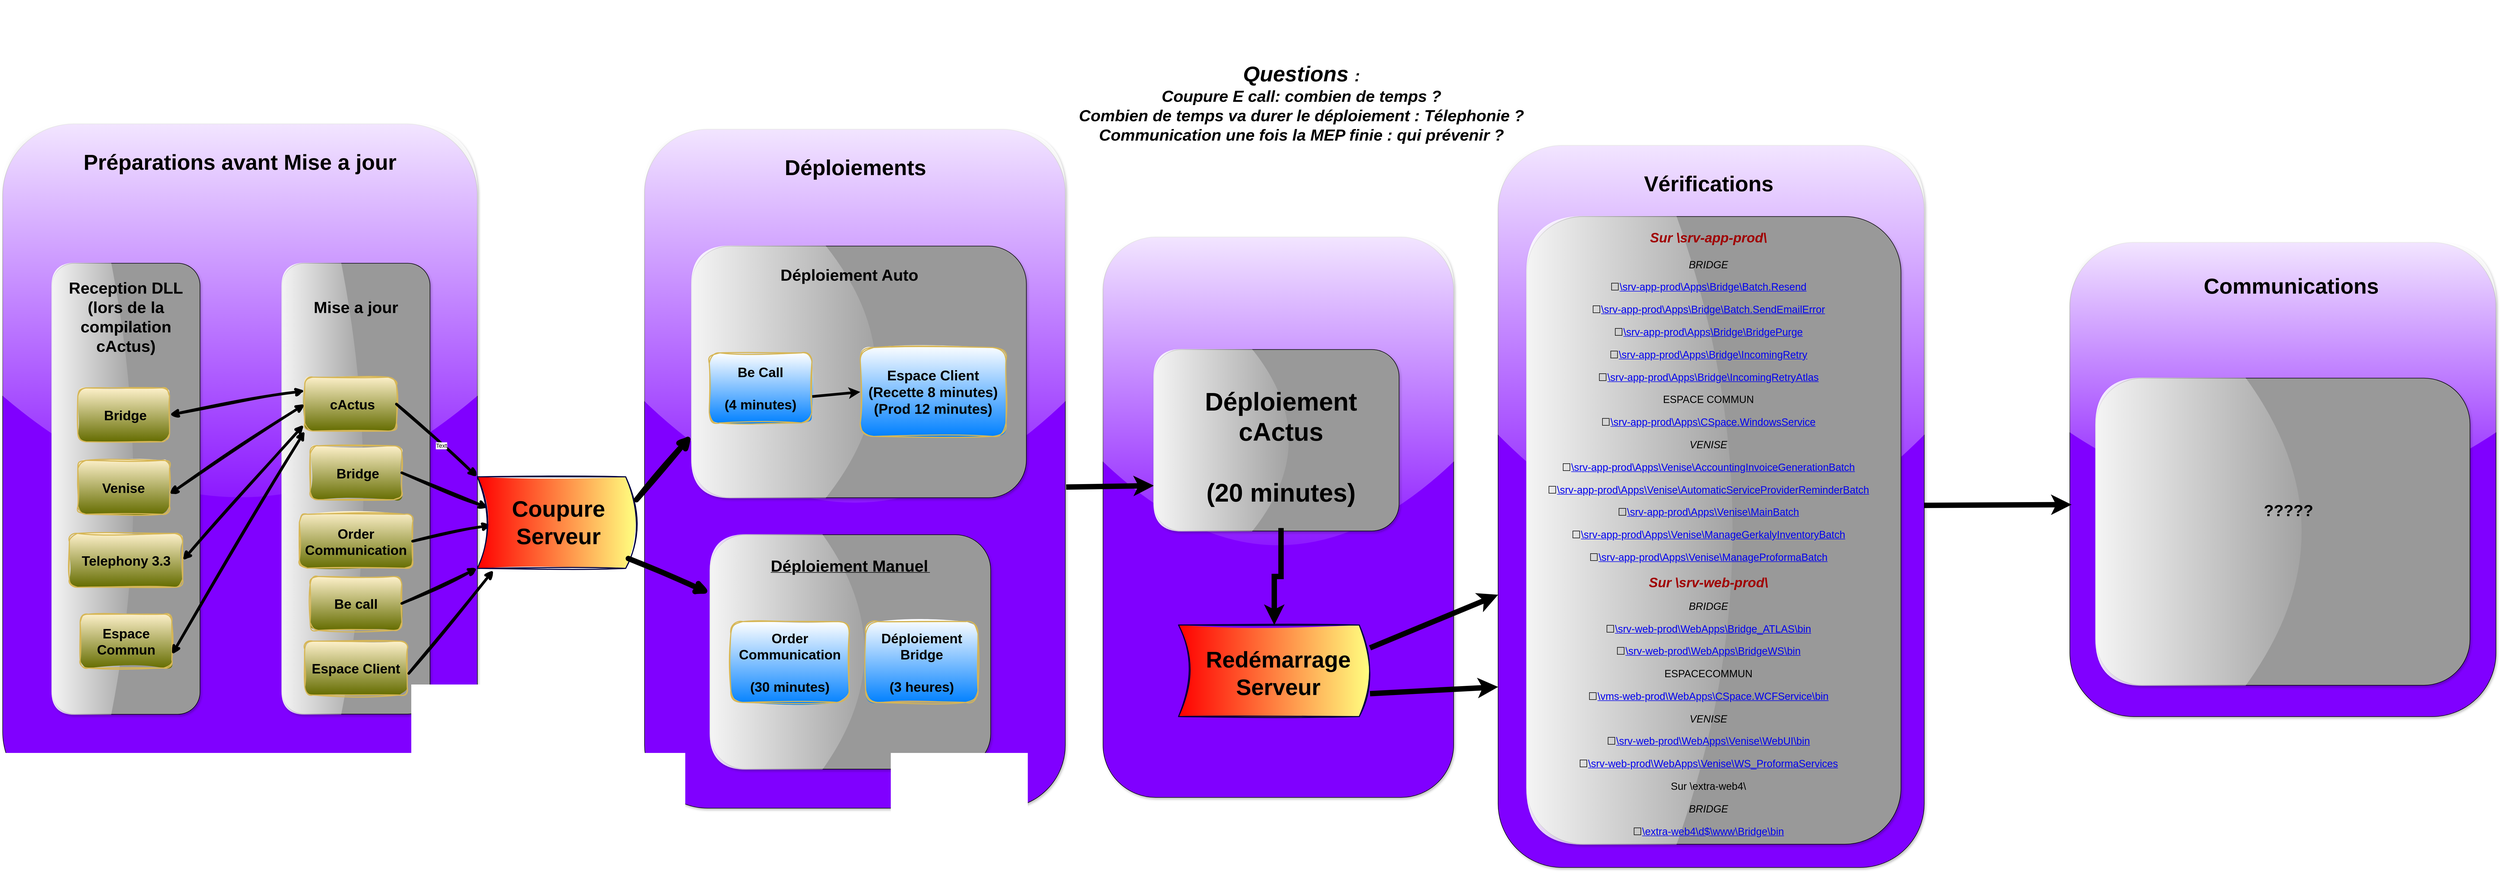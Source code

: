 <mxfile version="21.8.0" type="github">
  <diagram name="Page-1" id="7k1aj2y8sR3ZM2Jb246o">
    <mxGraphModel dx="3695" dy="2621" grid="1" gridSize="10" guides="1" tooltips="1" connect="1" arrows="1" fold="1" page="1" pageScale="1" pageWidth="827" pageHeight="1169" background="#ffffff" math="0" shadow="0">
      <root>
        <mxCell id="0" />
        <mxCell id="1" parent="0" />
        <mxCell id="D4PAs6iwr3IipX_CCxTV-12" value="" style="rounded=1;whiteSpace=wrap;html=1;glass=1;shadow=1;fillColor=#8000ff;fillStyle=auto;" vertex="1" parent="1">
          <mxGeometry x="1290" y="70" width="650" height="1040" as="geometry" />
        </mxCell>
        <mxCell id="R8f2JgNvHEQ_gIDhfDC0-46" value="" style="rounded=1;whiteSpace=wrap;html=1;glass=1;shadow=1;fillColor=#8000ff;fillStyle=auto;" parent="1" vertex="1">
          <mxGeometry x="3082.5" y="80" width="790" height="880" as="geometry" />
        </mxCell>
        <mxCell id="R8f2JgNvHEQ_gIDhfDC0-31" value="" style="rounded=1;whiteSpace=wrap;html=1;glass=1;shadow=1;fillColor=#8000ff;fillStyle=auto;" parent="1" vertex="1">
          <mxGeometry x="440" y="-130" width="780" height="1260" as="geometry" />
        </mxCell>
        <mxCell id="R8f2JgNvHEQ_gIDhfDC0-28" value="" style="rounded=1;whiteSpace=wrap;html=1;glass=1;shadow=1;fillColor=#8000ff;fillStyle=auto;" parent="1" vertex="1">
          <mxGeometry x="-750" y="-140" width="880" height="1260" as="geometry" />
        </mxCell>
        <mxCell id="R8f2JgNvHEQ_gIDhfDC0-17" value="" style="rounded=1;whiteSpace=wrap;html=1;rotation=-90;fillColor=#999999;shadow=1;glass=1;" parent="1" vertex="1">
          <mxGeometry x="604.17" y="580" width="435.05" height="520" as="geometry" />
        </mxCell>
        <mxCell id="R8f2JgNvHEQ_gIDhfDC0-15" value="" style="rounded=1;whiteSpace=wrap;html=1;rotation=-90;fillColor=#999999;shadow=1;glass=1;" parent="1" vertex="1">
          <mxGeometry x="604.17" y="10" width="466.97" height="620.44" as="geometry" />
        </mxCell>
        <mxCell id="R8f2JgNvHEQ_gIDhfDC0-8" value="" style="rounded=1;whiteSpace=wrap;html=1;rotation=-90;fillColor=#999999;shadow=1;glass=1;" parent="1" vertex="1">
          <mxGeometry x="-940" y="400" width="837.18" height="274.38" as="geometry" />
        </mxCell>
        <mxCell id="R8f2JgNvHEQ_gIDhfDC0-7" value="" style="rounded=1;whiteSpace=wrap;html=1;rotation=-90;fillColor=#999999;shadow=1;glass=1;" parent="1" vertex="1">
          <mxGeometry x="-513.4" y="399.81" width="836.8" height="274.38" as="geometry" />
        </mxCell>
        <mxCell id="wenwSTG3TXSl4FGpa-59-1" value="&lt;div style=&quot;font-size: 25px;&quot;&gt;&lt;font style=&quot;font-size: 25px;&quot;&gt;&lt;b&gt;&amp;nbsp;Bridge&lt;/b&gt;&lt;b&gt;&lt;font style=&quot;font-size: 25px;&quot;&gt;&lt;br&gt;&lt;/font&gt;&lt;/b&gt;&lt;/font&gt;&lt;/div&gt;" style="rounded=1;whiteSpace=wrap;html=1;fillColor=#fff2cc;strokeColor=#d6b656;gradientColor=#646c00;sketch=1;curveFitting=1;jiggle=2;shadow=0;strokeWidth=2;" parent="1" vertex="1">
          <mxGeometry x="-180" y="457.5" width="170" height="100" as="geometry" />
        </mxCell>
        <mxCell id="wenwSTG3TXSl4FGpa-59-3" value="&lt;div style=&quot;font-size: 21px;&quot;&gt;&lt;font size=&quot;1&quot;&gt;&lt;b&gt;&lt;font style=&quot;font-size: 25px;&quot;&gt;&amp;nbsp;cActus&lt;/font&gt;&lt;/b&gt;&lt;/font&gt;&lt;/div&gt;" style="rounded=1;whiteSpace=wrap;html=1;fillColor=#fff2cc;strokeColor=#d6b656;gradientColor=#646c00;sketch=1;curveFitting=1;jiggle=2;shadow=0;strokeWidth=2;" parent="1" vertex="1">
          <mxGeometry x="-190" y="330" width="170" height="100" as="geometry" />
        </mxCell>
        <mxCell id="wenwSTG3TXSl4FGpa-59-4" value="" style="endArrow=classic;html=1;rounded=0;exitX=1;exitY=0.5;exitDx=0;exitDy=0;entryX=0.933;entryY=0.661;entryDx=0;entryDy=0;sketch=1;curveFitting=1;jiggle=2;shadow=0;strokeWidth=5;entryPerimeter=0;" parent="1" source="wenwSTG3TXSl4FGpa-59-1" target="wenwSTG3TXSl4FGpa-59-17" edge="1">
          <mxGeometry width="50" height="50" relative="1" as="geometry">
            <mxPoint x="200" y="670" as="sourcePoint" />
            <mxPoint x="137.98" y="574.98" as="targetPoint" />
          </mxGeometry>
        </mxCell>
        <mxCell id="wenwSTG3TXSl4FGpa-59-5" value="" style="endArrow=classic;html=1;rounded=0;exitX=1;exitY=0.5;exitDx=0;exitDy=0;entryX=1;entryY=1;entryDx=0;entryDy=0;sketch=1;curveFitting=1;jiggle=2;shadow=0;strokeWidth=5;" parent="1" source="wenwSTG3TXSl4FGpa-59-3" target="wenwSTG3TXSl4FGpa-59-17" edge="1">
          <mxGeometry width="50" height="50" relative="1" as="geometry">
            <mxPoint x="80" y="540" as="sourcePoint" />
            <mxPoint x="139.0" y="595.0" as="targetPoint" />
          </mxGeometry>
        </mxCell>
        <mxCell id="R8f2JgNvHEQ_gIDhfDC0-33" value="Text" style="edgeLabel;html=1;align=center;verticalAlign=middle;resizable=0;points=[];" parent="wenwSTG3TXSl4FGpa-59-5" vertex="1" connectable="0">
          <mxGeometry x="0.125" y="-1" relative="1" as="geometry">
            <mxPoint x="-1" as="offset" />
          </mxGeometry>
        </mxCell>
        <mxCell id="wenwSTG3TXSl4FGpa-59-7" value="&lt;div style=&quot;font-size: 25px;&quot;&gt;&lt;font style=&quot;font-size: 25px;&quot;&gt;&lt;b&gt;Order Communication&lt;/b&gt; &lt;br&gt;&lt;/font&gt;&lt;/div&gt;" style="rounded=1;whiteSpace=wrap;html=1;fillColor=#fff2cc;strokeColor=#d6b656;gradientColor=#646c00;sketch=1;curveFitting=1;jiggle=2;shadow=0;strokeWidth=2;" parent="1" vertex="1">
          <mxGeometry x="-200" y="584.5" width="210" height="100" as="geometry" />
        </mxCell>
        <mxCell id="wenwSTG3TXSl4FGpa-59-8" value="" style="endArrow=classic;html=1;rounded=0;exitX=1;exitY=0.5;exitDx=0;exitDy=0;entryX=0.911;entryY=0.475;entryDx=0;entryDy=0;sketch=1;curveFitting=1;jiggle=2;shadow=0;strokeWidth=5;entryPerimeter=0;" parent="1" source="wenwSTG3TXSl4FGpa-59-7" target="wenwSTG3TXSl4FGpa-59-17" edge="1">
          <mxGeometry width="50" height="50" relative="1" as="geometry">
            <mxPoint y="650" as="sourcePoint" />
            <mxPoint x="139.0" y="630.0" as="targetPoint" />
          </mxGeometry>
        </mxCell>
        <mxCell id="wenwSTG3TXSl4FGpa-59-9" value="&lt;div style=&quot;font-size: 25px;&quot;&gt;&lt;font style=&quot;font-size: 25px;&quot;&gt;&lt;b&gt;Be call&lt;/b&gt;&lt;br&gt;&lt;/font&gt;&lt;/div&gt;" style="rounded=1;whiteSpace=wrap;html=1;fillColor=#fff2cc;strokeColor=#d6b656;gradientColor=#646c00;sketch=1;curveFitting=1;jiggle=2;shadow=0;strokeWidth=2;" parent="1" vertex="1">
          <mxGeometry x="-180" y="700" width="170" height="100" as="geometry" />
        </mxCell>
        <mxCell id="wenwSTG3TXSl4FGpa-59-10" value="" style="endArrow=classic;html=1;rounded=0;exitX=1;exitY=0.5;exitDx=0;exitDy=0;entryX=1;entryY=0;entryDx=0;entryDy=0;sketch=1;curveFitting=1;jiggle=2;shadow=0;strokeWidth=5;" parent="1" source="wenwSTG3TXSl4FGpa-59-9" target="wenwSTG3TXSl4FGpa-59-17" edge="1">
          <mxGeometry width="50" height="50" relative="1" as="geometry">
            <mxPoint y="700" as="sourcePoint" />
            <mxPoint x="140.02" y="657.02" as="targetPoint" />
          </mxGeometry>
        </mxCell>
        <mxCell id="wenwSTG3TXSl4FGpa-59-11" value="&lt;div style=&quot;font-size: 21px;&quot;&gt;&lt;font size=&quot;1&quot;&gt;&lt;b style=&quot;font-size: 25px;&quot;&gt;Telephony 3.3&lt;/b&gt;&lt;/font&gt;&lt;/div&gt;" style="rounded=1;whiteSpace=wrap;html=1;fillColor=#fff2cc;strokeColor=#d6b656;gradientColor=#646c00;sketch=1;curveFitting=1;jiggle=2;shadow=0;strokeWidth=2;" parent="1" vertex="1">
          <mxGeometry x="-626.41" y="620" width="210" height="100" as="geometry" />
        </mxCell>
        <mxCell id="wenwSTG3TXSl4FGpa-59-13" value="" style="endArrow=classic;startArrow=classic;html=1;rounded=0;exitX=-0.01;exitY=0.884;exitDx=0;exitDy=0;entryX=1;entryY=0.5;entryDx=0;entryDy=0;sketch=1;curveFitting=1;jiggle=2;shadow=0;strokeWidth=5;exitPerimeter=0;" parent="1" source="wenwSTG3TXSl4FGpa-59-3" target="wenwSTG3TXSl4FGpa-59-11" edge="1">
          <mxGeometry width="50" height="50" relative="1" as="geometry">
            <mxPoint x="310" y="600" as="sourcePoint" />
            <mxPoint x="360" y="550" as="targetPoint" />
            <Array as="points" />
          </mxGeometry>
        </mxCell>
        <mxCell id="wenwSTG3TXSl4FGpa-59-14" value="&lt;div style=&quot;font-size: 21px;&quot;&gt;&lt;font size=&quot;1&quot;&gt;&lt;b style=&quot;font-size: 25px;&quot;&gt;Venise&lt;/b&gt;&lt;/font&gt;&lt;/div&gt;" style="rounded=1;whiteSpace=wrap;html=1;fillColor=#fff2cc;strokeColor=#d6b656;gradientColor=#646c00;sketch=1;curveFitting=1;jiggle=2;shadow=0;strokeWidth=2;" parent="1" vertex="1">
          <mxGeometry x="-610.71" y="484.5" width="170" height="100" as="geometry" />
        </mxCell>
        <mxCell id="wenwSTG3TXSl4FGpa-59-17" value="" style="shape=dataStorage;whiteSpace=wrap;html=1;fixedSize=1;rotation=-180;gradientColor=#ff0000;fillColor=#ffff80;gradientDirection=east;sketch=1;curveFitting=1;jiggle=2;shadow=0;strokeWidth=2;strokeColor=#000040;" parent="1" vertex="1">
          <mxGeometry x="130" y="515" width="295" height="170" as="geometry" />
        </mxCell>
        <mxCell id="wenwSTG3TXSl4FGpa-59-18" value="&lt;font style=&quot;font-size: 42px;&quot;&gt;&lt;br&gt;&lt;b&gt;&lt;font style=&quot;font-size: 42px;&quot;&gt;Coupure Serveur&lt;/font&gt;&lt;/b&gt;&lt;br&gt;&lt;br&gt;&lt;/font&gt;" style="text;html=1;strokeColor=none;fillColor=none;align=center;verticalAlign=middle;whiteSpace=wrap;rounded=0;" parent="1" vertex="1">
          <mxGeometry x="190" y="557.5" width="180.62" height="85" as="geometry" />
        </mxCell>
        <mxCell id="R8f2JgNvHEQ_gIDhfDC0-3" value="&lt;b style=&quot;font-size: 30px;&quot;&gt;Mise a jour &lt;br&gt;&lt;/b&gt;" style="text;html=1;strokeColor=none;fillColor=none;align=center;verticalAlign=middle;whiteSpace=wrap;rounded=0;" parent="1" vertex="1">
          <mxGeometry x="-210" y="170" width="230" height="60" as="geometry" />
        </mxCell>
        <mxCell id="R8f2JgNvHEQ_gIDhfDC0-9" value="&lt;font style=&quot;font-size: 30px;&quot;&gt;&lt;b&gt;Reception DLL (lors de la compilation cActus)&lt;/b&gt;&lt;font style=&quot;font-size: 30px;&quot;&gt;&lt;b&gt;&lt;br&gt;&lt;/b&gt;&lt;/font&gt;&lt;/font&gt;" style="text;html=1;strokeColor=none;fillColor=none;align=center;verticalAlign=middle;whiteSpace=wrap;rounded=0;" parent="1" vertex="1">
          <mxGeometry x="-630.71" y="150" width="218.59" height="135" as="geometry" />
        </mxCell>
        <mxCell id="R8f2JgNvHEQ_gIDhfDC0-10" value="" style="endArrow=classic;startArrow=classic;html=1;rounded=0;entryX=0.998;entryY=0.627;entryDx=0;entryDy=0;sketch=1;curveFitting=1;jiggle=2;shadow=0;strokeWidth=5;entryPerimeter=0;exitX=0;exitY=0.5;exitDx=0;exitDy=0;" parent="1" source="wenwSTG3TXSl4FGpa-59-3" target="wenwSTG3TXSl4FGpa-59-14" edge="1">
          <mxGeometry width="50" height="50" relative="1" as="geometry">
            <mxPoint x="-170" y="580" as="sourcePoint" />
            <mxPoint x="-440" y="680" as="targetPoint" />
            <Array as="points" />
          </mxGeometry>
        </mxCell>
        <mxCell id="R8f2JgNvHEQ_gIDhfDC0-12" value="&lt;div style=&quot;font-size: 25px;&quot;&gt;&lt;font style=&quot;font-size: 25px;&quot;&gt;&lt;b&gt;&lt;font style=&quot;font-size: 25px;&quot;&gt;Espace Client &lt;/font&gt;&lt;/b&gt;&lt;br&gt;&lt;/font&gt;&lt;/div&gt;" style="rounded=1;whiteSpace=wrap;html=1;fillColor=#fff2cc;strokeColor=#d6b656;gradientColor=#646c00;sketch=1;curveFitting=1;jiggle=2;shadow=0;strokeWidth=2;" parent="1" vertex="1">
          <mxGeometry x="-190" y="820" width="190" height="100" as="geometry" />
        </mxCell>
        <mxCell id="R8f2JgNvHEQ_gIDhfDC0-13" value="" style="endArrow=classic;html=1;rounded=0;exitX=1.015;exitY=0.599;exitDx=0;exitDy=0;entryX=0.898;entryY=-0.019;entryDx=0;entryDy=0;sketch=1;curveFitting=1;jiggle=2;shadow=0;strokeWidth=5;exitPerimeter=0;entryPerimeter=0;" parent="1" source="R8f2JgNvHEQ_gIDhfDC0-12" target="wenwSTG3TXSl4FGpa-59-17" edge="1">
          <mxGeometry width="50" height="50" relative="1" as="geometry">
            <mxPoint y="760" as="sourcePoint" />
            <mxPoint x="138" y="688" as="targetPoint" />
          </mxGeometry>
        </mxCell>
        <mxCell id="R8f2JgNvHEQ_gIDhfDC0-16" value="&lt;font size=&quot;1&quot;&gt;&lt;b style=&quot;font-size: 30px;&quot;&gt;Déploiement Auto&lt;/b&gt;&lt;/font&gt;&amp;nbsp; " style="text;html=1;strokeColor=none;fillColor=none;align=center;verticalAlign=middle;whiteSpace=wrap;rounded=0;" parent="1" vertex="1">
          <mxGeometry x="593.39" y="110" width="456.6" height="60" as="geometry" />
        </mxCell>
        <mxCell id="R8f2JgNvHEQ_gIDhfDC0-18" value="&lt;u&gt;&lt;font size=&quot;1&quot;&gt;&lt;b style=&quot;font-size: 30px;&quot;&gt;Déploiement Manuel&lt;/b&gt;&lt;/font&gt;&amp;nbsp; &lt;/u&gt;" style="text;html=1;strokeColor=none;fillColor=none;align=center;verticalAlign=middle;whiteSpace=wrap;rounded=0;" parent="1" vertex="1">
          <mxGeometry x="593.39" y="650" width="456.6" height="60" as="geometry" />
        </mxCell>
        <mxCell id="R8f2JgNvHEQ_gIDhfDC0-19" value="" style="endArrow=classic;html=1;rounded=0;exitX=0.051;exitY=0.108;exitDx=0;exitDy=0;entryX=0.75;entryY=0;entryDx=0;entryDy=0;shadow=0;strokeWidth=10;exitPerimeter=0;sketch=1;curveFitting=1;jiggle=2;" parent="1" source="wenwSTG3TXSl4FGpa-59-17" target="R8f2JgNvHEQ_gIDhfDC0-17" edge="1">
          <mxGeometry width="50" height="50" relative="1" as="geometry">
            <mxPoint x="385.63" y="720" as="sourcePoint" />
            <mxPoint x="575.63" y="880" as="targetPoint" />
          </mxGeometry>
        </mxCell>
        <mxCell id="R8f2JgNvHEQ_gIDhfDC0-20" value="" style="endArrow=classic;html=1;rounded=0;exitX=0;exitY=0.75;exitDx=0;exitDy=0;entryX=0.25;entryY=0;entryDx=0;entryDy=0;sketch=1;curveFitting=1;jiggle=2;shadow=0;strokeWidth=10;" parent="1" source="wenwSTG3TXSl4FGpa-59-17" target="R8f2JgNvHEQ_gIDhfDC0-15" edge="1">
          <mxGeometry width="50" height="50" relative="1" as="geometry">
            <mxPoint x="413" y="170" as="sourcePoint" />
            <mxPoint x="602" y="333" as="targetPoint" />
          </mxGeometry>
        </mxCell>
        <mxCell id="R8f2JgNvHEQ_gIDhfDC0-21" value="&lt;div style=&quot;font-size: 25px;&quot;&gt;&lt;font style=&quot;font-size: 25px;&quot;&gt;&lt;b&gt;Déploiement Bridge&lt;/b&gt;&lt;/font&gt;&lt;/div&gt;&lt;div style=&quot;font-size: 25px;&quot;&gt;&lt;font style=&quot;font-size: 25px;&quot;&gt;&lt;b&gt;&lt;br&gt;&lt;/b&gt;&lt;b&gt;&lt;font style=&quot;font-size: 25px;&quot;&gt; &lt;/font&gt;&lt;/b&gt;&lt;/font&gt;&lt;/div&gt;&lt;div style=&quot;font-size: 25px;&quot;&gt;&lt;font style=&quot;font-size: 25px;&quot;&gt;&lt;b&gt;&lt;font style=&quot;font-size: 25px;&quot;&gt;(3 heures)&lt;/font&gt;&lt;/b&gt;&lt;/font&gt;&lt;/div&gt;" style="rounded=1;whiteSpace=wrap;html=1;fillColor=#0080ff;strokeColor=#d6b656;gradientColor=#ffffff;sketch=1;curveFitting=1;jiggle=2;shadow=0;strokeWidth=2;fillStyle=solid;gradientDirection=north;" parent="1" vertex="1">
          <mxGeometry x="850" y="783.7" width="208.08" height="150" as="geometry" />
        </mxCell>
        <mxCell id="R8f2JgNvHEQ_gIDhfDC0-23" value="&lt;div style=&quot;font-size: 25px;&quot;&gt;&lt;font style=&quot;font-size: 25px;&quot;&gt;&lt;b&gt;Order&lt;/b&gt;&lt;/font&gt;&lt;/div&gt;&lt;div style=&quot;font-size: 25px;&quot;&gt;&lt;font style=&quot;font-size: 25px;&quot;&gt;&lt;b&gt;Communication&lt;/b&gt;&lt;/font&gt;&lt;/div&gt;&lt;div style=&quot;font-size: 25px;&quot;&gt;&lt;font style=&quot;font-size: 25px;&quot;&gt;&lt;b&gt;&lt;br&gt;&lt;/b&gt;&lt;b&gt;&lt;font style=&quot;font-size: 25px;&quot;&gt; &lt;/font&gt;&lt;/b&gt;&lt;/font&gt;&lt;/div&gt;&lt;div style=&quot;font-size: 25px;&quot;&gt;&lt;font style=&quot;font-size: 25px;&quot;&gt;&lt;b&gt;&lt;font style=&quot;font-size: 25px;&quot;&gt;(30 minutes)&lt;/font&gt;&lt;/b&gt;&lt;/font&gt;&lt;/div&gt;" style="rounded=1;whiteSpace=wrap;html=1;fillColor=#0080ff;strokeColor=#d6b656;gradientColor=#ffffff;sketch=1;curveFitting=1;jiggle=2;shadow=0;strokeWidth=2;fillStyle=solid;gradientDirection=north;" parent="1" vertex="1">
          <mxGeometry x="600" y="783.7" width="219.22" height="150" as="geometry" />
        </mxCell>
        <mxCell id="R8f2JgNvHEQ_gIDhfDC0-24" value="&lt;div style=&quot;font-size: 25px;&quot;&gt;&lt;font style=&quot;font-size: 25px;&quot;&gt;&lt;b&gt;Be Call&lt;/b&gt;&lt;/font&gt;&lt;/div&gt;&lt;div style=&quot;font-size: 25px;&quot;&gt;&lt;font style=&quot;font-size: 25px;&quot;&gt;&lt;b&gt;&lt;br&gt;&lt;/b&gt;&lt;b&gt;&lt;font style=&quot;font-size: 25px;&quot;&gt; &lt;/font&gt;&lt;/b&gt;&lt;/font&gt;&lt;/div&gt;&lt;div style=&quot;font-size: 25px;&quot;&gt;&lt;font style=&quot;font-size: 25px;&quot;&gt;&lt;b&gt;&lt;font style=&quot;font-size: 25px;&quot;&gt;(4 minutes)&lt;/font&gt;&lt;/b&gt;&lt;/font&gt;&lt;/div&gt;" style="rounded=1;whiteSpace=wrap;html=1;fillColor=#0080ff;strokeColor=#d6b656;gradientColor=#ffffff;sketch=1;curveFitting=1;jiggle=2;shadow=0;strokeWidth=2;fillStyle=solid;gradientDirection=north;" parent="1" vertex="1">
          <mxGeometry x="560" y="285" width="190" height="130" as="geometry" />
        </mxCell>
        <mxCell id="R8f2JgNvHEQ_gIDhfDC0-25" value="&lt;div style=&quot;font-size: 26px;&quot;&gt;&lt;font style=&quot;font-size: 26px;&quot;&gt;&lt;b&gt;Espace Client&lt;/b&gt;&lt;/font&gt;&lt;/div&gt;&lt;div style=&quot;font-size: 26px;&quot;&gt;&lt;font style=&quot;font-size: 26px;&quot;&gt;&lt;b&gt;&lt;font style=&quot;font-size: 26px;&quot;&gt;(Recette 8 minutes)&lt;/font&gt;&lt;/b&gt;&lt;/font&gt;&lt;/div&gt;&lt;div style=&quot;font-size: 26px;&quot;&gt;&lt;font style=&quot;font-size: 26px;&quot;&gt;&lt;b&gt;&lt;font style=&quot;font-size: 26px;&quot;&gt;(Prod 12 minutes)&lt;/font&gt;&lt;/b&gt;&lt;/font&gt;&lt;/div&gt;" style="rounded=1;whiteSpace=wrap;html=1;fillColor=#0080ff;strokeColor=#d6b656;gradientColor=#ffffff;sketch=1;curveFitting=1;jiggle=2;shadow=0;strokeWidth=2;fillStyle=solid;gradientDirection=north;" parent="1" vertex="1">
          <mxGeometry x="840" y="275" width="270" height="165" as="geometry" />
        </mxCell>
        <mxCell id="R8f2JgNvHEQ_gIDhfDC0-29" value="&lt;b&gt;&lt;font style=&quot;font-size: 40px;&quot;&gt;Préparations avant Mise a jour&lt;/font&gt;&lt;/b&gt;" style="text;html=1;strokeColor=none;fillColor=none;align=center;verticalAlign=middle;whiteSpace=wrap;rounded=0;" parent="1" vertex="1">
          <mxGeometry x="-660" y="-140" width="700" height="140" as="geometry" />
        </mxCell>
        <mxCell id="R8f2JgNvHEQ_gIDhfDC0-32" value="&lt;div&gt;&lt;b&gt;&lt;font style=&quot;font-size: 40px;&quot;&gt;Déploiements&lt;/font&gt;&lt;/b&gt;&lt;/div&gt;" style="text;html=1;strokeColor=none;fillColor=none;align=center;verticalAlign=middle;whiteSpace=wrap;rounded=0;" parent="1" vertex="1">
          <mxGeometry x="481.21" y="-130" width="700" height="140" as="geometry" />
        </mxCell>
        <mxCell id="R8f2JgNvHEQ_gIDhfDC0-34" value="" style="rounded=1;whiteSpace=wrap;html=1;glass=1;shadow=1;fillColor=#8000ff;fillStyle=auto;" parent="1" vertex="1">
          <mxGeometry x="2022.5" y="-100" width="790" height="1340" as="geometry" />
        </mxCell>
        <mxCell id="R8f2JgNvHEQ_gIDhfDC0-35" value="&lt;div&gt;&lt;b&gt;&lt;font style=&quot;font-size: 40px;&quot;&gt;Vérifications&lt;/font&gt;&lt;/b&gt;&lt;/div&gt;" style="text;html=1;strokeColor=none;fillColor=none;align=center;verticalAlign=middle;whiteSpace=wrap;rounded=0;" parent="1" vertex="1">
          <mxGeometry x="2062.5" y="-100" width="700" height="140" as="geometry" />
        </mxCell>
        <mxCell id="R8f2JgNvHEQ_gIDhfDC0-37" value="" style="rounded=1;whiteSpace=wrap;html=1;rotation=-90;fillColor=#999999;shadow=1;glass=1;" parent="1" vertex="1">
          <mxGeometry x="1840" y="267.5" width="1165" height="693.7" as="geometry" />
        </mxCell>
        <mxCell id="R8f2JgNvHEQ_gIDhfDC0-36" value="&lt;p align=&quot;center&quot; style=&quot;font-size: 25px;&quot;&gt;&lt;font color=&quot;#a00000&quot;&gt;&lt;b&gt;&lt;font style=&quot;font-size: 25px;&quot;&gt;&lt;i&gt;&lt;font style=&quot;font-size: 25px;&quot;&gt;Sur \\srv-app-prod\&lt;/font&gt;&lt;/i&gt;&lt;/font&gt;&lt;/b&gt;&lt;/font&gt;&lt;/p&gt;&lt;p align=&quot;center&quot; style=&quot;font-size: 19px;&quot;&gt;&lt;font style=&quot;font-size: 19px;&quot;&gt;&lt;span lang=&quot;EN-GB&quot;&gt;&lt;i&gt;BRIDGE&lt;/i&gt;&lt;/span&gt;&lt;/font&gt;&lt;/p&gt;&lt;p align=&quot;center&quot; style=&quot;font-size: 19px;&quot;&gt;&lt;font style=&quot;font-size: 19px;&quot;&gt;&lt;font style=&quot;font-size: 19px;&quot;&gt;&lt;span lang=&quot;EN-GB&quot;&gt;&lt;span lang=&quot;FR&quot;&gt;☐&lt;/span&gt;&lt;/span&gt;&lt;a&gt;&lt;span lang=&quot;EN-GB&quot;&gt;\\srv-app-prod\Apps\Bridge\Batch.Resend&lt;/span&gt;&lt;/a&gt;&lt;/font&gt;&lt;/font&gt;&lt;/p&gt;&lt;p align=&quot;center&quot; style=&quot;font-size: 19px;&quot;&gt;&lt;font style=&quot;font-size: 19px;&quot;&gt;&lt;font style=&quot;font-size: 19px;&quot;&gt;&lt;span lang=&quot;EN-GB&quot;&gt;&lt;span lang=&quot;FR&quot;&gt;☐&lt;/span&gt;&lt;/span&gt;&lt;a&gt;&lt;span lang=&quot;EN-GB&quot;&gt;\\srv-app-prod\Apps\Bridge\Batch.SendEmailError&lt;/span&gt;&lt;/a&gt;&lt;/font&gt;&lt;/font&gt;&lt;/p&gt;&lt;p align=&quot;center&quot; style=&quot;font-size: 19px;&quot;&gt;&lt;font style=&quot;font-size: 19px;&quot;&gt;&lt;font style=&quot;font-size: 19px;&quot;&gt;&lt;span lang=&quot;EN-GB&quot;&gt;&lt;span lang=&quot;FR&quot;&gt;☐&lt;/span&gt;&lt;/span&gt;&lt;a&gt;&lt;span lang=&quot;EN-GB&quot;&gt;\\srv-app-prod\Apps\Bridge\BridgePurge&lt;/span&gt;&lt;/a&gt;&lt;/font&gt;&lt;/font&gt;&lt;/p&gt;&lt;p align=&quot;center&quot; style=&quot;font-size: 19px;&quot;&gt;&lt;font style=&quot;font-size: 19px;&quot;&gt;&lt;font style=&quot;font-size: 19px;&quot;&gt;&lt;span lang=&quot;EN-GB&quot;&gt;&lt;span lang=&quot;FR&quot;&gt;☐&lt;/span&gt;&lt;/span&gt;&lt;a&gt;&lt;span lang=&quot;EN-GB&quot;&gt;\\srv-app-prod\Apps\Bridge\IncomingRetry&lt;/span&gt;&lt;/a&gt;&lt;/font&gt;&lt;/font&gt;&lt;/p&gt;&lt;p align=&quot;center&quot; style=&quot;font-size: 19px;&quot;&gt;&lt;font style=&quot;font-size: 19px;&quot;&gt;&lt;font style=&quot;font-size: 19px;&quot;&gt;&lt;span lang=&quot;EN-GB&quot;&gt;&lt;span lang=&quot;FR&quot;&gt;☐&lt;/span&gt;&lt;/span&gt;&lt;a&gt;&lt;span lang=&quot;EN-GB&quot;&gt;\\srv-app-prod\Apps\Bridge\IncomingRetryAtlas&lt;/span&gt;&lt;/a&gt;&lt;/font&gt;&lt;/font&gt;&lt;/p&gt;&lt;p align=&quot;center&quot; style=&quot;font-size: 19px;&quot;&gt;&lt;font style=&quot;font-size: 19px;&quot;&gt;&lt;font style=&quot;font-size: 19px;&quot;&gt;&lt;span lang=&quot;EN-GB&quot;&gt;ESPACE COMMUN&lt;/span&gt;&lt;/font&gt;&lt;/font&gt;&lt;/p&gt;&lt;p align=&quot;center&quot; style=&quot;font-size: 19px;&quot;&gt;&lt;font style=&quot;font-size: 19px;&quot;&gt;&lt;font style=&quot;font-size: 19px;&quot;&gt;&lt;span lang=&quot;EN-GB&quot;&gt;&lt;span lang=&quot;FR&quot;&gt;☐&lt;/span&gt;&lt;/span&gt;&lt;a&gt;&lt;span lang=&quot;EN-GB&quot;&gt;\\srv-app-prod\Apps\CSpace.WindowsService&lt;/span&gt;&lt;/a&gt;&lt;/font&gt;&lt;/font&gt;&lt;/p&gt;&lt;p align=&quot;center&quot; style=&quot;font-size: 19px;&quot;&gt;&lt;font style=&quot;font-size: 19px;&quot;&gt;&lt;span lang=&quot;EN-GB&quot;&gt;&lt;i&gt;VENISE&lt;/i&gt;&lt;/span&gt;&lt;/font&gt;&lt;/p&gt;&lt;p align=&quot;center&quot; style=&quot;font-size: 19px;&quot;&gt;&lt;font style=&quot;font-size: 19px;&quot;&gt;&lt;font style=&quot;font-size: 19px;&quot;&gt;&lt;span lang=&quot;EN-GB&quot;&gt;&lt;span lang=&quot;FR&quot;&gt;☐&lt;/span&gt;&lt;/span&gt;&lt;a&gt;&lt;span lang=&quot;EN-GB&quot;&gt;\\srv-app-prod\Apps\Venise\AccountingInvoiceGenerationBatch&lt;/span&gt;&lt;/a&gt;&lt;/font&gt;&lt;/font&gt;&lt;/p&gt;&lt;p align=&quot;center&quot; style=&quot;font-size: 19px;&quot;&gt;&lt;font style=&quot;font-size: 19px;&quot;&gt;&lt;font style=&quot;font-size: 19px;&quot;&gt;&lt;span lang=&quot;EN-GB&quot;&gt;&lt;span lang=&quot;FR&quot;&gt;☐&lt;/span&gt;&lt;/span&gt;&lt;a&gt;&lt;span lang=&quot;EN-GB&quot;&gt;\\srv-app-prod\Apps\Venise\AutomaticServiceProviderReminderBatch&lt;/span&gt;&lt;/a&gt;&lt;/font&gt;&lt;/font&gt;&lt;/p&gt;&lt;p align=&quot;center&quot; style=&quot;font-size: 19px;&quot;&gt;&lt;font style=&quot;font-size: 19px;&quot;&gt;&lt;font style=&quot;font-size: 19px;&quot;&gt;&lt;span lang=&quot;EN-GB&quot;&gt;&lt;span lang=&quot;FR&quot;&gt;☐&lt;/span&gt;&lt;/span&gt;&lt;a&gt;&lt;span lang=&quot;EN-GB&quot;&gt;\\srv-app-prod\Apps\Venise\MainBatch&lt;/span&gt;&lt;/a&gt;&lt;/font&gt;&lt;/font&gt;&lt;/p&gt;&lt;p align=&quot;center&quot; style=&quot;font-size: 19px;&quot;&gt;&lt;font style=&quot;font-size: 19px;&quot;&gt;&lt;font style=&quot;font-size: 19px;&quot;&gt;&lt;span lang=&quot;EN-GB&quot;&gt;&lt;span lang=&quot;FR&quot;&gt;☐&lt;/span&gt;&lt;/span&gt;&lt;a&gt;&lt;span lang=&quot;EN-GB&quot;&gt;\\srv-app-prod\Apps\Venise\ManageGerkalyInventoryBatch&lt;/span&gt;&lt;/a&gt;&lt;/font&gt;&lt;/font&gt;&lt;/p&gt;&lt;p align=&quot;center&quot; style=&quot;font-size: 19px;&quot;&gt;&lt;font style=&quot;font-size: 19px;&quot;&gt;&lt;font style=&quot;font-size: 19px;&quot;&gt;&lt;span lang=&quot;EN-GB&quot;&gt;&lt;span lang=&quot;FR&quot;&gt;☐&lt;/span&gt;&lt;/span&gt;&lt;a&gt;&lt;span lang=&quot;EN-GB&quot;&gt;\\srv-app-prod\Apps\Venise\ManageProformaBatch&lt;/span&gt;&lt;/a&gt;&lt;/font&gt;&lt;/font&gt;&lt;/p&gt;&lt;p align=&quot;center&quot; style=&quot;font-size: 19px;&quot;&gt;&lt;font color=&quot;#a00000&quot;&gt;&lt;b&gt;&lt;font size=&quot;1&quot;&gt;&lt;i&gt;&lt;font&gt;&lt;font&gt;&lt;span style=&quot;font-size: 25px;&quot; lang=&quot;EN-GB&quot;&gt;Sur \\srv-web-prod\&lt;/span&gt;&lt;/font&gt;&lt;/font&gt;&lt;/i&gt;&lt;/font&gt;&lt;/b&gt;&lt;/font&gt;&lt;/p&gt;&lt;p align=&quot;center&quot; style=&quot;font-size: 19px;&quot;&gt;&lt;font style=&quot;font-size: 19px;&quot;&gt;&lt;span lang=&quot;EN-GB&quot;&gt;&lt;i&gt;BRIDGE&lt;/i&gt;&lt;/span&gt;&lt;/font&gt;&lt;/p&gt;&lt;p align=&quot;center&quot; style=&quot;font-size: 19px;&quot;&gt;&lt;font style=&quot;font-size: 19px;&quot;&gt;&lt;font style=&quot;font-size: 19px;&quot;&gt;&lt;span lang=&quot;EN-GB&quot;&gt;&lt;span lang=&quot;FR&quot;&gt;☐&lt;/span&gt;&lt;/span&gt;&lt;a&gt;&lt;span lang=&quot;EN-GB&quot;&gt;\\srv-web-prod\WebApps\Bridge_ATLAS\bin&lt;/span&gt;&lt;/a&gt;&lt;/font&gt;&lt;/font&gt;&lt;/p&gt;&lt;p align=&quot;center&quot; style=&quot;font-size: 19px;&quot;&gt;&lt;font style=&quot;font-size: 19px;&quot;&gt;&lt;font style=&quot;font-size: 19px;&quot;&gt;&lt;span lang=&quot;EN-GB&quot;&gt;&lt;span lang=&quot;FR&quot;&gt;☐&lt;/span&gt;&lt;/span&gt;&lt;a&gt;&lt;span lang=&quot;EN-GB&quot;&gt;\\srv-web-prod\WebApps\BridgeWS\bin&lt;/span&gt;&lt;/a&gt;&lt;/font&gt;&lt;/font&gt;&lt;/p&gt;&lt;p align=&quot;center&quot; style=&quot;font-size: 19px;&quot;&gt;&lt;font style=&quot;font-size: 19px;&quot;&gt;&lt;font style=&quot;font-size: 19px;&quot;&gt;&lt;span lang=&quot;EN-GB&quot;&gt;ESPACECOMMUN&lt;/span&gt;&lt;/font&gt;&lt;/font&gt;&lt;/p&gt;&lt;p align=&quot;center&quot; style=&quot;font-size: 19px;&quot;&gt;&lt;font style=&quot;font-size: 19px;&quot;&gt;&lt;font style=&quot;font-size: 19px;&quot;&gt;&lt;span lang=&quot;EN-GB&quot;&gt;&lt;span lang=&quot;FR&quot;&gt;☐&lt;/span&gt;&lt;/span&gt;&lt;a&gt;&lt;span lang=&quot;EN-GB&quot;&gt;\\vms-web-prod\WebApps\CSpace.WCFService\bin&lt;/span&gt;&lt;/a&gt;&lt;/font&gt;&lt;/font&gt;&lt;/p&gt;&lt;p align=&quot;center&quot; style=&quot;font-size: 19px;&quot;&gt;&lt;font style=&quot;font-size: 19px;&quot;&gt;&lt;span lang=&quot;EN-GB&quot;&gt;&lt;i&gt;VENISE&lt;/i&gt;&lt;/span&gt;&lt;/font&gt;&lt;/p&gt;&lt;p align=&quot;center&quot; style=&quot;font-size: 19px;&quot;&gt;&lt;font style=&quot;font-size: 19px;&quot;&gt;&lt;font style=&quot;font-size: 19px;&quot;&gt;&lt;span lang=&quot;EN-GB&quot;&gt;&lt;span lang=&quot;FR&quot;&gt;☐&lt;/span&gt;&lt;/span&gt;&lt;a&gt;&lt;span lang=&quot;EN-GB&quot;&gt;\\srv-web-prod\WebApps\Venise\WebUI\bin&lt;/span&gt;&lt;/a&gt;&lt;/font&gt;&lt;/font&gt;&lt;/p&gt;&lt;p align=&quot;center&quot; style=&quot;font-size: 19px;&quot;&gt;&lt;font style=&quot;font-size: 19px;&quot;&gt;&lt;font style=&quot;font-size: 19px;&quot;&gt;&lt;span lang=&quot;EN-GB&quot;&gt;&lt;span lang=&quot;FR&quot;&gt;☐&lt;/span&gt;&lt;/span&gt;&lt;a&gt;&lt;span lang=&quot;EN-GB&quot;&gt;\\srv-web-prod\WebApps\Venise\WS_ProformaServices&lt;/span&gt;&lt;/a&gt;&lt;/font&gt;&lt;/font&gt;&lt;/p&gt;&lt;p align=&quot;center&quot; style=&quot;font-size: 19px;&quot;&gt;&lt;font style=&quot;font-size: 19px;&quot;&gt;&lt;font style=&quot;font-size: 19px;&quot;&gt;&lt;span lang=&quot;EN-GB&quot;&gt;Sur \\extra-web4\&lt;/span&gt;&lt;/font&gt;&lt;/font&gt;&lt;/p&gt;&lt;p align=&quot;center&quot; style=&quot;font-size: 19px;&quot;&gt;&lt;font style=&quot;font-size: 19px;&quot;&gt;&lt;span lang=&quot;EN-GB&quot;&gt;&lt;i&gt;BRIDGE&lt;/i&gt;&lt;/span&gt;&lt;/font&gt;&lt;/p&gt;&lt;p align=&quot;center&quot; style=&quot;font-size: 19px;&quot;&gt;&lt;font style=&quot;font-size: 19px;&quot;&gt;&lt;font style=&quot;font-size: 19px;&quot;&gt;&lt;span lang=&quot;EN-GB&quot;&gt;&lt;span lang=&quot;FR&quot;&gt;☐&lt;/span&gt;&lt;/span&gt;&lt;a&gt;&lt;span lang=&quot;EN-GB&quot;&gt;\\extra-web4\d$\www\Bridge\bin&lt;/span&gt;&lt;/a&gt;&lt;/font&gt;&lt;/font&gt;&lt;/p&gt;" style="text;html=1;strokeColor=none;fillColor=none;align=center;verticalAlign=middle;whiteSpace=wrap;rounded=0;" parent="1" vertex="1">
          <mxGeometry x="2105" y="173.42" width="615" height="886.85" as="geometry" />
        </mxCell>
        <mxCell id="R8f2JgNvHEQ_gIDhfDC0-40" value="" style="endArrow=classic;html=1;rounded=0;strokeWidth=10;exitX=0;exitY=0.75;exitDx=0;exitDy=0;" parent="1" source="R8f2JgNvHEQ_gIDhfDC0-41" target="R8f2JgNvHEQ_gIDhfDC0-34" edge="1">
          <mxGeometry width="50" height="50" relative="1" as="geometry">
            <mxPoint x="1270" y="815" as="sourcePoint" />
            <mxPoint x="1430" y="751" as="targetPoint" />
          </mxGeometry>
        </mxCell>
        <mxCell id="R8f2JgNvHEQ_gIDhfDC0-41" value="" style="shape=dataStorage;whiteSpace=wrap;html=1;fixedSize=1;rotation=-180;gradientColor=#ff0000;fillColor=#ffff80;gradientDirection=east;shadow=0;strokeWidth=2;strokeColor=#000040;sketch=1;curveFitting=1;jiggle=2;" parent="1" vertex="1">
          <mxGeometry x="1430" y="790" width="355" height="170" as="geometry" />
        </mxCell>
        <mxCell id="R8f2JgNvHEQ_gIDhfDC0-44" value="" style="endArrow=classic;html=1;rounded=0;strokeWidth=10;entryX=0;entryY=0.75;entryDx=0;entryDy=0;exitX=0;exitY=0.25;exitDx=0;exitDy=0;" parent="1" source="R8f2JgNvHEQ_gIDhfDC0-41" target="R8f2JgNvHEQ_gIDhfDC0-34" edge="1">
          <mxGeometry width="50" height="50" relative="1" as="geometry">
            <mxPoint x="1715" y="558" as="sourcePoint" />
            <mxPoint x="1861" y="468" as="targetPoint" />
          </mxGeometry>
        </mxCell>
        <mxCell id="R8f2JgNvHEQ_gIDhfDC0-45" value="&lt;div&gt;&lt;b&gt;&lt;font style=&quot;font-size: 40px;&quot;&gt;Communications&lt;/font&gt;&lt;/b&gt;&lt;/div&gt;" style="text;html=1;strokeColor=none;fillColor=none;align=center;verticalAlign=middle;whiteSpace=wrap;rounded=0;" parent="1" vertex="1">
          <mxGeometry x="3142.5" y="90" width="700" height="140" as="geometry" />
        </mxCell>
        <mxCell id="R8f2JgNvHEQ_gIDhfDC0-47" value="" style="endArrow=classic;html=1;rounded=0;strokeWidth=10;entryX=0.004;entryY=0.553;entryDx=0;entryDy=0;entryPerimeter=0;" parent="1" source="R8f2JgNvHEQ_gIDhfDC0-34" target="R8f2JgNvHEQ_gIDhfDC0-46" edge="1">
          <mxGeometry width="50" height="50" relative="1" as="geometry">
            <mxPoint x="2812.5" y="261" as="sourcePoint" />
            <mxPoint x="2972.5" y="330" as="targetPoint" />
            <Array as="points" />
          </mxGeometry>
        </mxCell>
        <mxCell id="R8f2JgNvHEQ_gIDhfDC0-49" value="" style="rounded=1;whiteSpace=wrap;html=1;rotation=-90;fillColor=#999999;shadow=1;glass=1;" parent="1" vertex="1">
          <mxGeometry x="3192.5" y="270" width="570" height="693.7" as="geometry" />
        </mxCell>
        <mxCell id="R8f2JgNvHEQ_gIDhfDC0-50" value="&lt;font size=&quot;1&quot;&gt;&lt;b style=&quot;font-size: 30px;&quot;&gt;?????&lt;/b&gt;&lt;/font&gt;" style="text;html=1;strokeColor=none;fillColor=none;align=center;verticalAlign=middle;whiteSpace=wrap;rounded=0;" parent="1" vertex="1">
          <mxGeometry x="3422.5" y="527.19" width="130" height="100" as="geometry" />
        </mxCell>
        <mxCell id="D4PAs6iwr3IipX_CCxTV-2" value="&lt;div style=&quot;font-size: 30px;&quot;&gt;&lt;i&gt;&lt;b&gt;&lt;font style=&quot;font-size: 40px;&quot;&gt;Questions &lt;/font&gt;&lt;font style=&quot;font-size: 30px;&quot;&gt;:&lt;/font&gt;&lt;/b&gt;&lt;/i&gt;&lt;/div&gt;&lt;div style=&quot;font-size: 30px;&quot;&gt;&lt;i&gt;&lt;b&gt;&lt;font style=&quot;font-size: 30px;&quot;&gt;Coupure E call: combien de temps ?&lt;/font&gt;&lt;/b&gt;&lt;/i&gt;&lt;/div&gt;&lt;div style=&quot;font-size: 30px;&quot;&gt;&lt;i&gt;&lt;b&gt;&lt;font style=&quot;font-size: 30px;&quot;&gt;Combien de temps va durer le déploiement : Télephonie ?&lt;/font&gt;&lt;/b&gt;&lt;/i&gt;&lt;/div&gt;&lt;div style=&quot;font-size: 30px;&quot;&gt;&lt;i&gt;&lt;b&gt;&lt;font style=&quot;font-size: 30px;&quot;&gt;Communication une fois la MEP finie : qui prévenir ?&lt;font style=&quot;font-size: 30px;&quot;&gt;&lt;br&gt;&lt;/font&gt;&lt;/font&gt;&lt;/b&gt;&lt;/i&gt;&lt;/div&gt;" style="text;html=1;strokeColor=none;fillColor=none;align=center;verticalAlign=middle;whiteSpace=wrap;rounded=0;" vertex="1" parent="1">
          <mxGeometry x="1058.08" y="-370" width="1200" height="380" as="geometry" />
        </mxCell>
        <mxCell id="D4PAs6iwr3IipX_CCxTV-3" value="&lt;div style=&quot;font-size: 25px;&quot;&gt;&lt;font style=&quot;font-size: 25px;&quot;&gt;&lt;b&gt;&amp;nbsp;Bridge&lt;/b&gt;&lt;b&gt;&lt;font style=&quot;font-size: 25px;&quot;&gt;&lt;br&gt;&lt;/font&gt;&lt;/b&gt;&lt;/font&gt;&lt;/div&gt;" style="rounded=1;whiteSpace=wrap;html=1;fillColor=#fff2cc;strokeColor=#d6b656;gradientColor=#646c00;sketch=1;curveFitting=1;jiggle=2;shadow=0;strokeWidth=2;" vertex="1" parent="1">
          <mxGeometry x="-610.71" y="350" width="170" height="100" as="geometry" />
        </mxCell>
        <mxCell id="D4PAs6iwr3IipX_CCxTV-5" value="" style="endArrow=classic;startArrow=classic;html=1;rounded=0;exitX=0;exitY=0.25;exitDx=0;exitDy=0;entryX=1;entryY=0.5;entryDx=0;entryDy=0;sketch=1;curveFitting=1;jiggle=2;shadow=0;strokeWidth=5;" edge="1" parent="1" source="wenwSTG3TXSl4FGpa-59-3" target="D4PAs6iwr3IipX_CCxTV-3">
          <mxGeometry width="50" height="50" relative="1" as="geometry">
            <mxPoint x="-175" y="508" as="sourcePoint" />
            <mxPoint x="-431" y="543" as="targetPoint" />
            <Array as="points" />
          </mxGeometry>
        </mxCell>
        <mxCell id="D4PAs6iwr3IipX_CCxTV-6" value="&lt;div style=&quot;font-size: 25px;&quot;&gt;&lt;font style=&quot;font-size: 25px;&quot;&gt;&lt;b&gt;Espace Commun&lt;/b&gt;&lt;br&gt;&lt;/font&gt;&lt;/div&gt;" style="rounded=1;whiteSpace=wrap;html=1;fillColor=#fff2cc;strokeColor=#d6b656;gradientColor=#646c00;sketch=1;curveFitting=1;jiggle=2;shadow=0;strokeWidth=2;" vertex="1" parent="1">
          <mxGeometry x="-606.42" y="770" width="170" height="100" as="geometry" />
        </mxCell>
        <mxCell id="D4PAs6iwr3IipX_CCxTV-7" value="" style="endArrow=classic;startArrow=classic;html=1;rounded=0;exitX=0;exitY=1;exitDx=0;exitDy=0;entryX=1;entryY=0.75;entryDx=0;entryDy=0;sketch=1;curveFitting=1;jiggle=2;shadow=0;strokeWidth=5;" edge="1" parent="1" source="wenwSTG3TXSl4FGpa-59-3" target="D4PAs6iwr3IipX_CCxTV-6">
          <mxGeometry width="50" height="50" relative="1" as="geometry">
            <mxPoint x="-172" y="558" as="sourcePoint" />
            <mxPoint x="-411" y="680" as="targetPoint" />
            <Array as="points" />
          </mxGeometry>
        </mxCell>
        <mxCell id="D4PAs6iwr3IipX_CCxTV-11" value="" style="endArrow=classic;html=1;rounded=0;entryX=0;entryY=0.5;entryDx=0;entryDy=0;exitX=1.005;exitY=0.623;exitDx=0;exitDy=0;exitPerimeter=0;strokeWidth=5;" edge="1" parent="1" source="R8f2JgNvHEQ_gIDhfDC0-24" target="R8f2JgNvHEQ_gIDhfDC0-25">
          <mxGeometry width="50" height="50" relative="1" as="geometry">
            <mxPoint x="780.77" y="310" as="sourcePoint" />
            <mxPoint x="830.77" y="260" as="targetPoint" />
          </mxGeometry>
        </mxCell>
        <mxCell id="D4PAs6iwr3IipX_CCxTV-15" value="" style="endArrow=classic;html=1;rounded=0;strokeWidth=10;exitX=1.002;exitY=0.527;exitDx=0;exitDy=0;exitPerimeter=0;entryX=0.25;entryY=0;entryDx=0;entryDy=0;" edge="1" parent="1" source="R8f2JgNvHEQ_gIDhfDC0-31" target="D4PAs6iwr3IipX_CCxTV-20">
          <mxGeometry width="50" height="50" relative="1" as="geometry">
            <mxPoint x="1130" y="800" as="sourcePoint" />
            <mxPoint x="1180" y="750" as="targetPoint" />
          </mxGeometry>
        </mxCell>
        <mxCell id="D4PAs6iwr3IipX_CCxTV-20" value="" style="rounded=1;whiteSpace=wrap;html=1;rotation=-90;fillColor=#999999;shadow=1;glass=1;" vertex="1" parent="1">
          <mxGeometry x="1443.25" y="219.95" width="336.75" height="454.43" as="geometry" />
        </mxCell>
        <mxCell id="D4PAs6iwr3IipX_CCxTV-13" value="&lt;div style=&quot;font-size: 47px;&quot;&gt;&lt;font style=&quot;font-size: 47px;&quot;&gt;&lt;b&gt;&lt;font style=&quot;font-size: 47px;&quot;&gt;Déploiement cActus&lt;/font&gt;&lt;/b&gt;&lt;/font&gt;&lt;/div&gt;&lt;div style=&quot;font-size: 47px;&quot;&gt;&lt;font style=&quot;font-size: 47px;&quot;&gt;&lt;b&gt;&lt;font style=&quot;font-size: 47px;&quot;&gt;&lt;br&gt;&lt;font style=&quot;font-size: 47px;&quot;&gt; &lt;/font&gt;&lt;/font&gt;&lt;/b&gt;&lt;/font&gt;&lt;/div&gt;&lt;div style=&quot;font-size: 47px;&quot;&gt;&lt;font style=&quot;font-size: 47px;&quot;&gt;&lt;b&gt;&lt;font style=&quot;font-size: 47px;&quot;&gt;&lt;font style=&quot;font-size: 47px;&quot;&gt;(20 minutes)&lt;/font&gt;&lt;/font&gt;&lt;/b&gt;&lt;/font&gt;&lt;/div&gt;" style="text;html=1;strokeColor=none;fillColor=none;align=center;verticalAlign=middle;whiteSpace=wrap;rounded=0;" vertex="1" parent="1">
          <mxGeometry x="1450" y="310" width="340" height="300" as="geometry" />
        </mxCell>
        <mxCell id="R8f2JgNvHEQ_gIDhfDC0-42" value="&lt;font style=&quot;font-size: 42px;&quot;&gt;&lt;br&gt;&lt;/font&gt;&lt;div align=&quot;center&quot;&gt;&lt;font style=&quot;font-size: 42px;&quot;&gt;&lt;b&gt;&lt;font style=&quot;font-size: 42px;&quot;&gt;Redémarrage Serveur&lt;/font&gt;&lt;/b&gt;&lt;/font&gt;&lt;br&gt;&lt;/div&gt;&lt;font style=&quot;font-size: 42px;&quot;&gt;&lt;br&gt;&lt;/font&gt;" style="text;html=1;strokeColor=none;fillColor=none;align=center;verticalAlign=middle;whiteSpace=wrap;rounded=0;" parent="1" vertex="1">
          <mxGeometry x="1450" y="820" width="330" height="120" as="geometry" />
        </mxCell>
        <mxCell id="D4PAs6iwr3IipX_CCxTV-17" style="edgeStyle=orthogonalEdgeStyle;rounded=0;orthogonalLoop=1;jettySize=auto;html=1;strokeWidth=10;entryX=0.5;entryY=1;entryDx=0;entryDy=0;" edge="1" parent="1" source="D4PAs6iwr3IipX_CCxTV-13" target="R8f2JgNvHEQ_gIDhfDC0-41">
          <mxGeometry relative="1" as="geometry" />
        </mxCell>
      </root>
    </mxGraphModel>
  </diagram>
</mxfile>
